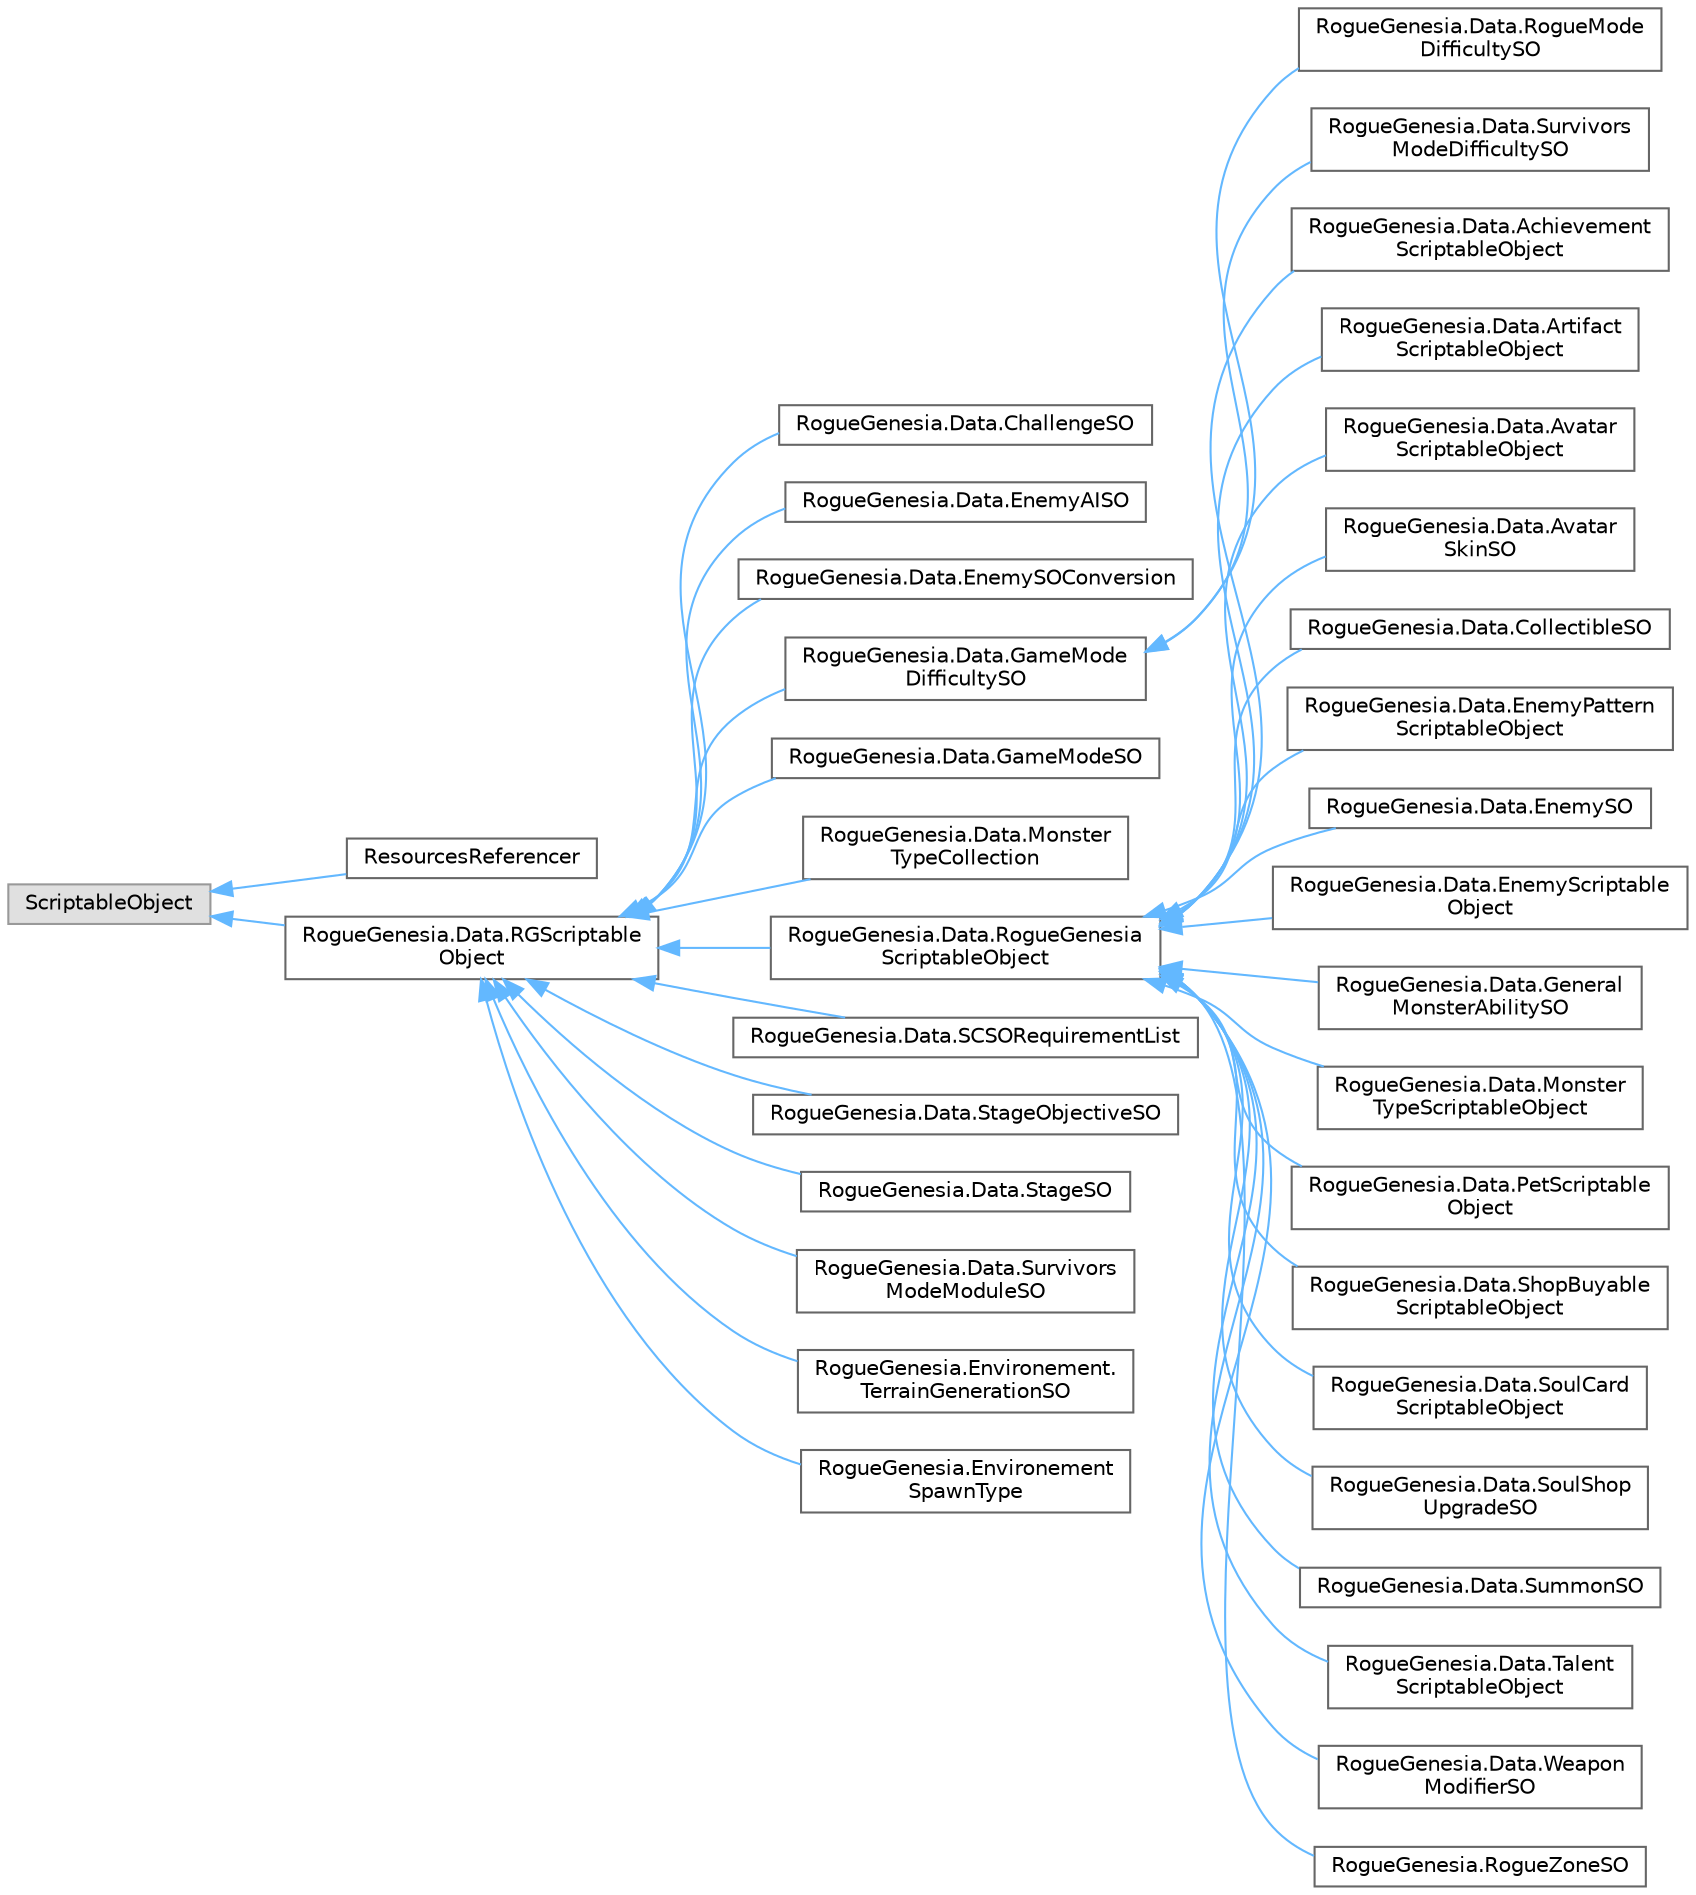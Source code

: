digraph "Graphical Class Hierarchy"
{
 // LATEX_PDF_SIZE
  bgcolor="transparent";
  edge [fontname=Helvetica,fontsize=10,labelfontname=Helvetica,labelfontsize=10];
  node [fontname=Helvetica,fontsize=10,shape=box,height=0.2,width=0.4];
  rankdir="LR";
  Node0 [label="ScriptableObject",height=0.2,width=0.4,color="grey60", fillcolor="#E0E0E0", style="filled",tooltip=" "];
  Node0 -> Node1 [dir="back",color="steelblue1",style="solid"];
  Node1 [label="ResourcesReferencer",height=0.2,width=0.4,color="grey40", fillcolor="white", style="filled",URL="$class_resources_referencer.html",tooltip=" "];
  Node0 -> Node2 [dir="back",color="steelblue1",style="solid"];
  Node2 [label="RogueGenesia.Data.RGScriptable\lObject",height=0.2,width=0.4,color="grey40", fillcolor="white", style="filled",URL="$class_rogue_genesia_1_1_data_1_1_r_g_scriptable_object.html",tooltip=" "];
  Node2 -> Node3 [dir="back",color="steelblue1",style="solid"];
  Node3 [label="RogueGenesia.Data.ChallengeSO",height=0.2,width=0.4,color="grey40", fillcolor="white", style="filled",URL="$class_rogue_genesia_1_1_data_1_1_challenge_s_o.html",tooltip=" "];
  Node2 -> Node4 [dir="back",color="steelblue1",style="solid"];
  Node4 [label="RogueGenesia.Data.EnemyAISO",height=0.2,width=0.4,color="grey40", fillcolor="white", style="filled",URL="$class_rogue_genesia_1_1_data_1_1_enemy_a_i_s_o.html",tooltip=" "];
  Node2 -> Node5 [dir="back",color="steelblue1",style="solid"];
  Node5 [label="RogueGenesia.Data.EnemySOConversion",height=0.2,width=0.4,color="grey40", fillcolor="white", style="filled",URL="$class_rogue_genesia_1_1_data_1_1_enemy_s_o_conversion.html",tooltip=" "];
  Node2 -> Node6 [dir="back",color="steelblue1",style="solid"];
  Node6 [label="RogueGenesia.Data.GameMode\lDifficultySO",height=0.2,width=0.4,color="grey40", fillcolor="white", style="filled",URL="$class_rogue_genesia_1_1_data_1_1_game_mode_difficulty_s_o.html",tooltip=" "];
  Node6 -> Node7 [dir="back",color="steelblue1",style="solid"];
  Node7 [label="RogueGenesia.Data.RogueMode\lDifficultySO",height=0.2,width=0.4,color="grey40", fillcolor="white", style="filled",URL="$class_rogue_genesia_1_1_data_1_1_rogue_mode_difficulty_s_o.html",tooltip=" "];
  Node6 -> Node8 [dir="back",color="steelblue1",style="solid"];
  Node8 [label="RogueGenesia.Data.Survivors\lModeDifficultySO",height=0.2,width=0.4,color="grey40", fillcolor="white", style="filled",URL="$class_rogue_genesia_1_1_data_1_1_survivors_mode_difficulty_s_o.html",tooltip=" "];
  Node2 -> Node9 [dir="back",color="steelblue1",style="solid"];
  Node9 [label="RogueGenesia.Data.GameModeSO",height=0.2,width=0.4,color="grey40", fillcolor="white", style="filled",URL="$class_rogue_genesia_1_1_data_1_1_game_mode_s_o.html",tooltip=" "];
  Node2 -> Node10 [dir="back",color="steelblue1",style="solid"];
  Node10 [label="RogueGenesia.Data.Monster\lTypeCollection",height=0.2,width=0.4,color="grey40", fillcolor="white", style="filled",URL="$class_rogue_genesia_1_1_data_1_1_monster_type_collection.html",tooltip=" "];
  Node2 -> Node11 [dir="back",color="steelblue1",style="solid"];
  Node11 [label="RogueGenesia.Data.RogueGenesia\lScriptableObject",height=0.2,width=0.4,color="grey40", fillcolor="white", style="filled",URL="$class_rogue_genesia_1_1_data_1_1_rogue_genesia_scriptable_object.html",tooltip=" "];
  Node11 -> Node12 [dir="back",color="steelblue1",style="solid"];
  Node12 [label="RogueGenesia.Data.Achievement\lScriptableObject",height=0.2,width=0.4,color="grey40", fillcolor="white", style="filled",URL="$class_rogue_genesia_1_1_data_1_1_achievement_scriptable_object.html",tooltip=" "];
  Node11 -> Node13 [dir="back",color="steelblue1",style="solid"];
  Node13 [label="RogueGenesia.Data.Artifact\lScriptableObject",height=0.2,width=0.4,color="grey40", fillcolor="white", style="filled",URL="$class_rogue_genesia_1_1_data_1_1_artifact_scriptable_object.html",tooltip=" "];
  Node11 -> Node14 [dir="back",color="steelblue1",style="solid"];
  Node14 [label="RogueGenesia.Data.Avatar\lScriptableObject",height=0.2,width=0.4,color="grey40", fillcolor="white", style="filled",URL="$class_rogue_genesia_1_1_data_1_1_avatar_scriptable_object.html",tooltip=" "];
  Node11 -> Node15 [dir="back",color="steelblue1",style="solid"];
  Node15 [label="RogueGenesia.Data.Avatar\lSkinSO",height=0.2,width=0.4,color="grey40", fillcolor="white", style="filled",URL="$class_rogue_genesia_1_1_data_1_1_avatar_skin_s_o.html",tooltip=" "];
  Node11 -> Node16 [dir="back",color="steelblue1",style="solid"];
  Node16 [label="RogueGenesia.Data.CollectibleSO",height=0.2,width=0.4,color="grey40", fillcolor="white", style="filled",URL="$class_rogue_genesia_1_1_data_1_1_collectible_s_o.html",tooltip=" "];
  Node11 -> Node17 [dir="back",color="steelblue1",style="solid"];
  Node17 [label="RogueGenesia.Data.EnemyPattern\lScriptableObject",height=0.2,width=0.4,color="grey40", fillcolor="white", style="filled",URL="$class_rogue_genesia_1_1_data_1_1_enemy_pattern_scriptable_object.html",tooltip=" "];
  Node11 -> Node18 [dir="back",color="steelblue1",style="solid"];
  Node18 [label="RogueGenesia.Data.EnemySO",height=0.2,width=0.4,color="grey40", fillcolor="white", style="filled",URL="$class_rogue_genesia_1_1_data_1_1_enemy_s_o.html",tooltip=" "];
  Node11 -> Node19 [dir="back",color="steelblue1",style="solid"];
  Node19 [label="RogueGenesia.Data.EnemyScriptable\lObject",height=0.2,width=0.4,color="grey40", fillcolor="white", style="filled",URL="$class_rogue_genesia_1_1_data_1_1_enemy_scriptable_object.html",tooltip=" "];
  Node11 -> Node20 [dir="back",color="steelblue1",style="solid"];
  Node20 [label="RogueGenesia.Data.General\lMonsterAbilitySO",height=0.2,width=0.4,color="grey40", fillcolor="white", style="filled",URL="$class_rogue_genesia_1_1_data_1_1_general_monster_ability_s_o.html",tooltip=" "];
  Node11 -> Node21 [dir="back",color="steelblue1",style="solid"];
  Node21 [label="RogueGenesia.Data.Monster\lTypeScriptableObject",height=0.2,width=0.4,color="grey40", fillcolor="white", style="filled",URL="$class_rogue_genesia_1_1_data_1_1_monster_type_scriptable_object.html",tooltip=" "];
  Node11 -> Node22 [dir="back",color="steelblue1",style="solid"];
  Node22 [label="RogueGenesia.Data.PetScriptable\lObject",height=0.2,width=0.4,color="grey40", fillcolor="white", style="filled",URL="$class_rogue_genesia_1_1_data_1_1_pet_scriptable_object.html",tooltip=" "];
  Node11 -> Node23 [dir="back",color="steelblue1",style="solid"];
  Node23 [label="RogueGenesia.Data.ShopBuyable\lScriptableObject",height=0.2,width=0.4,color="grey40", fillcolor="white", style="filled",URL="$class_rogue_genesia_1_1_data_1_1_shop_buyable_scriptable_object.html",tooltip=" "];
  Node11 -> Node24 [dir="back",color="steelblue1",style="solid"];
  Node24 [label="RogueGenesia.Data.SoulCard\lScriptableObject",height=0.2,width=0.4,color="grey40", fillcolor="white", style="filled",URL="$class_rogue_genesia_1_1_data_1_1_soul_card_scriptable_object.html",tooltip=" "];
  Node11 -> Node25 [dir="back",color="steelblue1",style="solid"];
  Node25 [label="RogueGenesia.Data.SoulShop\lUpgradeSO",height=0.2,width=0.4,color="grey40", fillcolor="white", style="filled",URL="$class_rogue_genesia_1_1_data_1_1_soul_shop_upgrade_s_o.html",tooltip=" "];
  Node11 -> Node26 [dir="back",color="steelblue1",style="solid"];
  Node26 [label="RogueGenesia.Data.SummonSO",height=0.2,width=0.4,color="grey40", fillcolor="white", style="filled",URL="$class_rogue_genesia_1_1_data_1_1_summon_s_o.html",tooltip=" "];
  Node11 -> Node27 [dir="back",color="steelblue1",style="solid"];
  Node27 [label="RogueGenesia.Data.Talent\lScriptableObject",height=0.2,width=0.4,color="grey40", fillcolor="white", style="filled",URL="$class_rogue_genesia_1_1_data_1_1_talent_scriptable_object.html",tooltip=" "];
  Node11 -> Node28 [dir="back",color="steelblue1",style="solid"];
  Node28 [label="RogueGenesia.Data.Weapon\lModifierSO",height=0.2,width=0.4,color="grey40", fillcolor="white", style="filled",URL="$class_rogue_genesia_1_1_data_1_1_weapon_modifier_s_o.html",tooltip=" "];
  Node11 -> Node29 [dir="back",color="steelblue1",style="solid"];
  Node29 [label="RogueGenesia.RogueZoneSO",height=0.2,width=0.4,color="grey40", fillcolor="white", style="filled",URL="$class_rogue_genesia_1_1_rogue_zone_s_o.html",tooltip=" "];
  Node2 -> Node30 [dir="back",color="steelblue1",style="solid"];
  Node30 [label="RogueGenesia.Data.SCSORequirementList",height=0.2,width=0.4,color="grey40", fillcolor="white", style="filled",URL="$class_rogue_genesia_1_1_data_1_1_s_c_s_o_requirement_list.html",tooltip=" "];
  Node2 -> Node31 [dir="back",color="steelblue1",style="solid"];
  Node31 [label="RogueGenesia.Data.StageObjectiveSO",height=0.2,width=0.4,color="grey40", fillcolor="white", style="filled",URL="$class_rogue_genesia_1_1_data_1_1_stage_objective_s_o.html",tooltip=" "];
  Node2 -> Node32 [dir="back",color="steelblue1",style="solid"];
  Node32 [label="RogueGenesia.Data.StageSO",height=0.2,width=0.4,color="grey40", fillcolor="white", style="filled",URL="$class_rogue_genesia_1_1_data_1_1_stage_s_o.html",tooltip=" "];
  Node2 -> Node33 [dir="back",color="steelblue1",style="solid"];
  Node33 [label="RogueGenesia.Data.Survivors\lModeModuleSO",height=0.2,width=0.4,color="grey40", fillcolor="white", style="filled",URL="$class_rogue_genesia_1_1_data_1_1_survivors_mode_module_s_o.html",tooltip=" "];
  Node2 -> Node34 [dir="back",color="steelblue1",style="solid"];
  Node34 [label="RogueGenesia.Environement.\lTerrainGenerationSO",height=0.2,width=0.4,color="grey40", fillcolor="white", style="filled",URL="$class_rogue_genesia_1_1_environement_1_1_terrain_generation_s_o.html",tooltip=" "];
  Node2 -> Node35 [dir="back",color="steelblue1",style="solid"];
  Node35 [label="RogueGenesia.Environement\lSpawnType",height=0.2,width=0.4,color="grey40", fillcolor="white", style="filled",URL="$class_rogue_genesia_1_1_environement_spawn_type.html",tooltip=" "];
}
